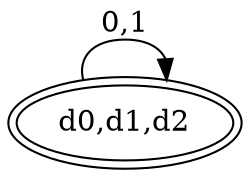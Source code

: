 digraph G {
    layout = dot;
    ordering = out;
    rankdir = "LR";
    
    0 [label = "d0,d1,d2";peripheries = 2;];
    
    0 -> 0 [label = "0,1";];
}